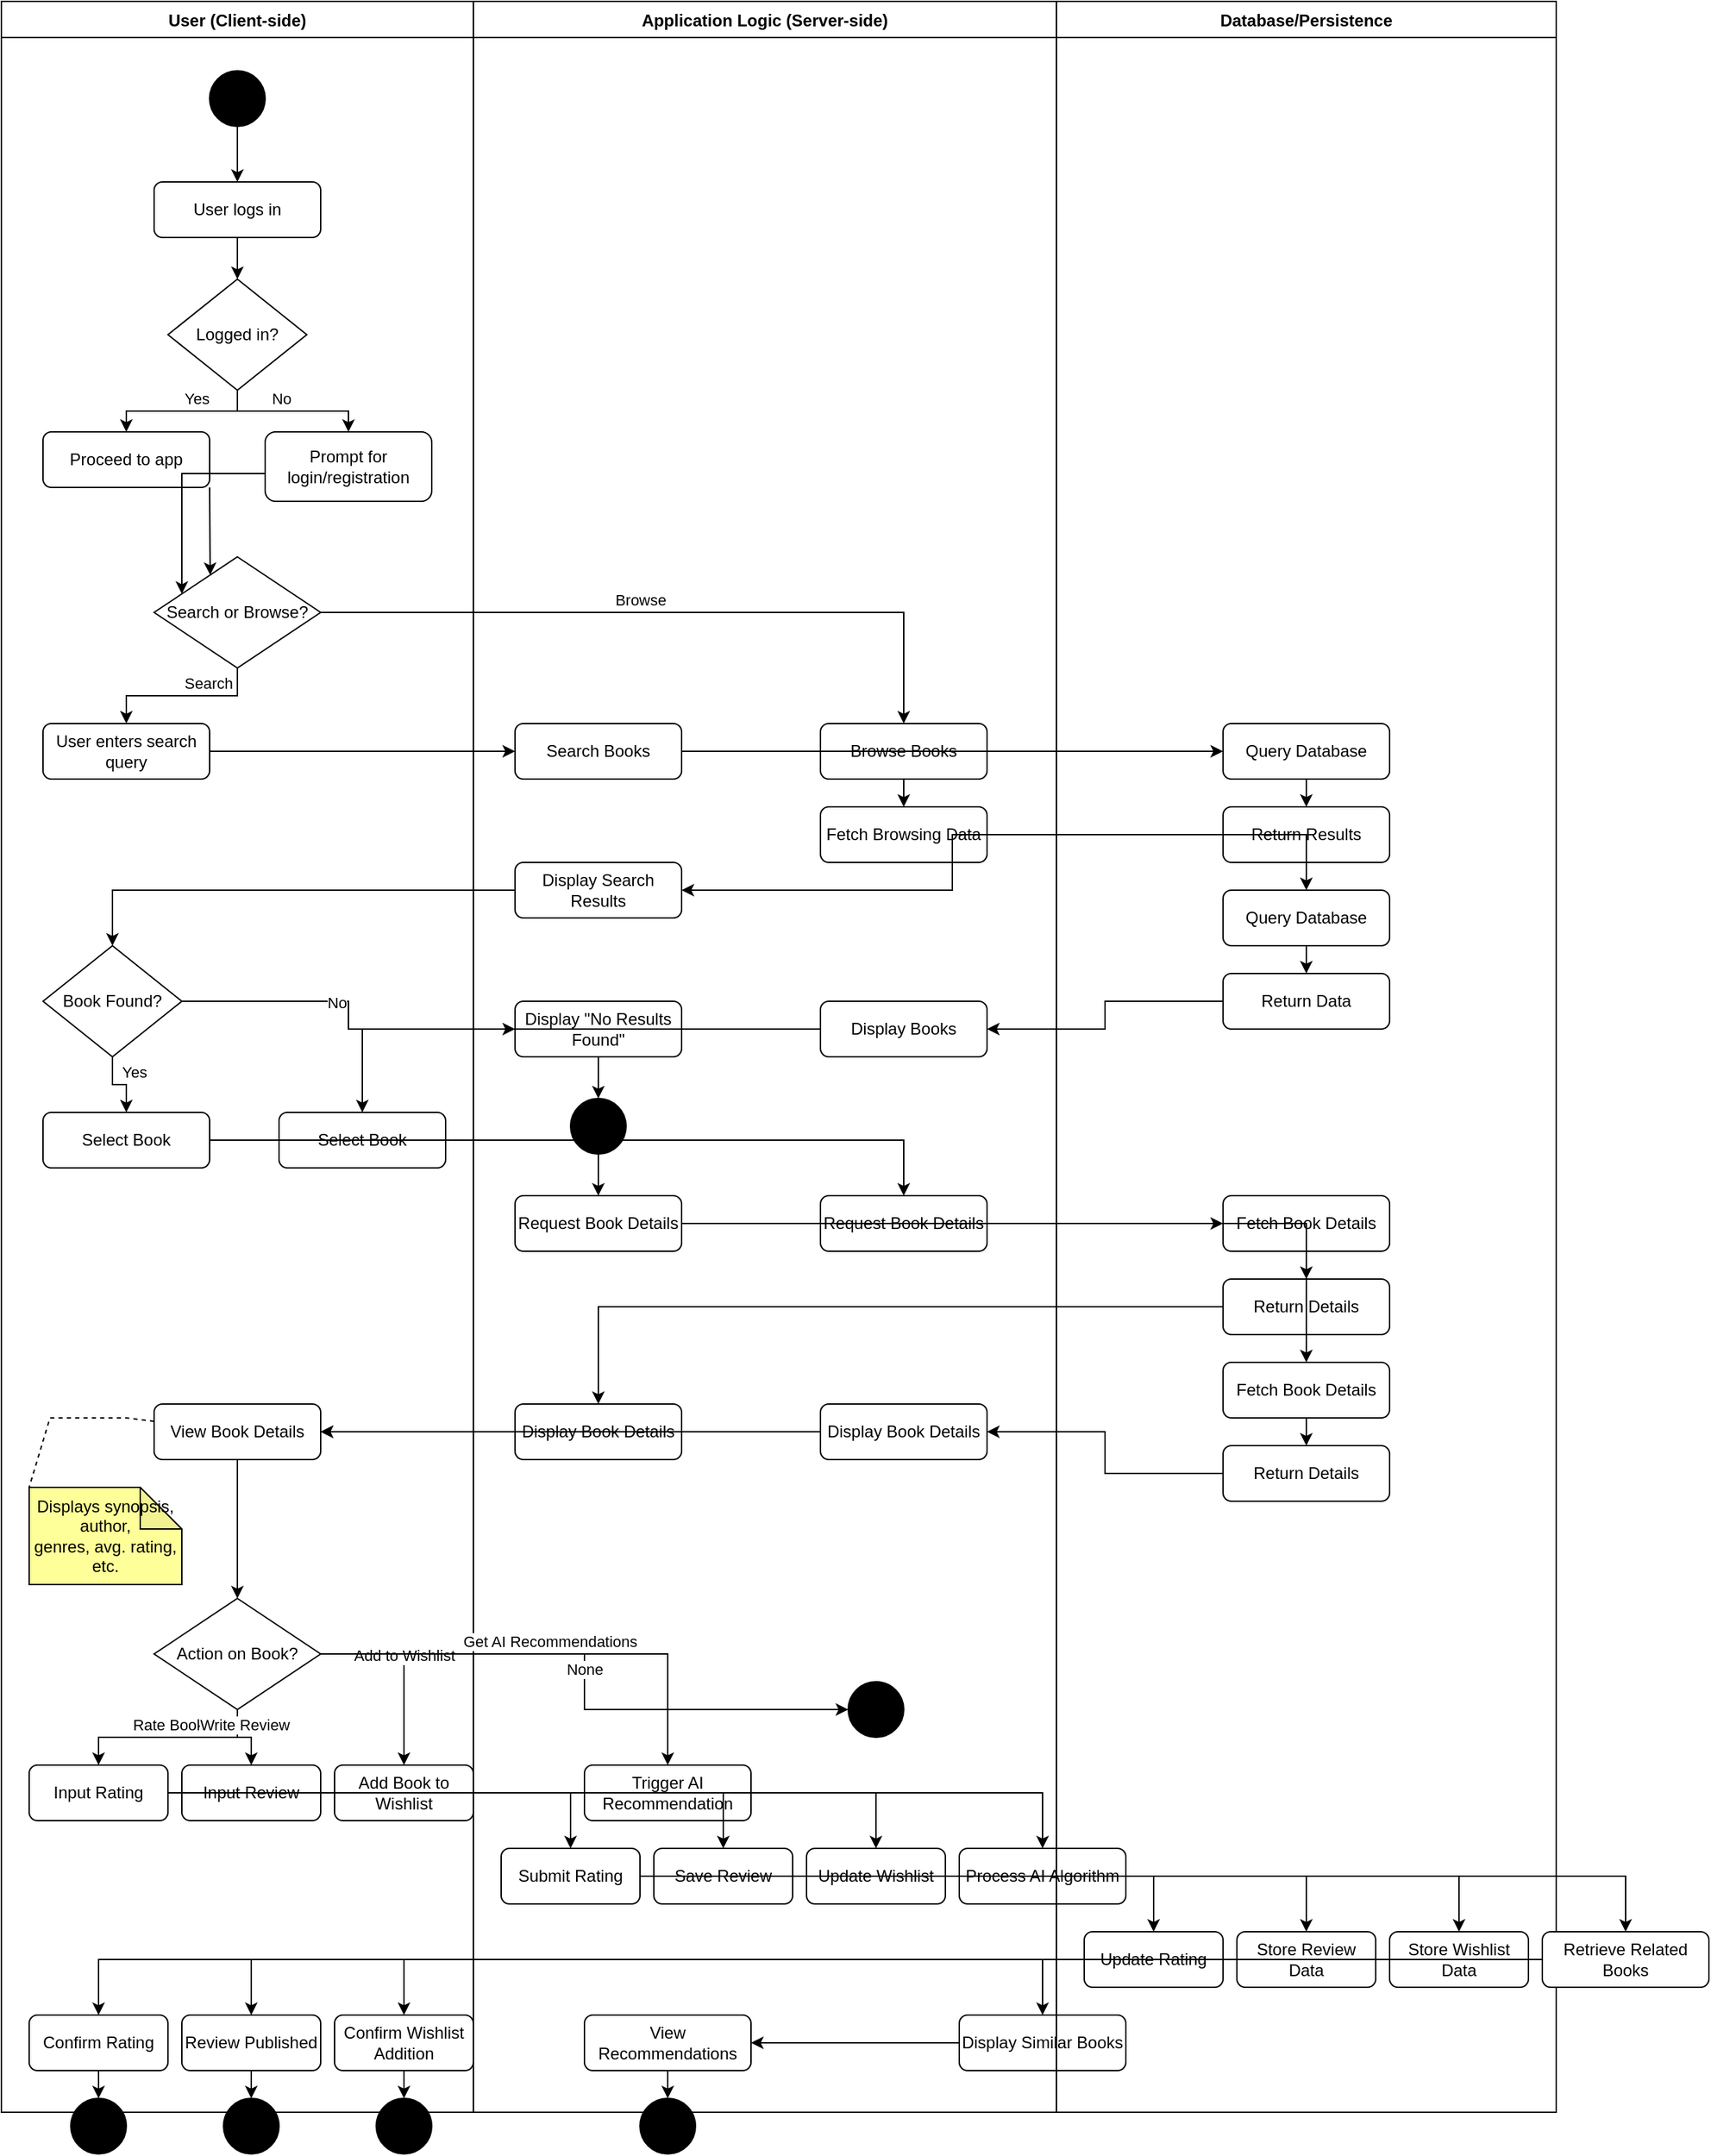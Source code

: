 <mxfile version="22.1.0" type="device">
  <diagram id="flowchart-diagram" name="Page-1">
    <mxGraphModel dx="1500" dy="800" grid="1" gridSize="10" guides="1" tooltips="1" connect="1" arrows="1" fold="1" page="1" pageScale="1" pageWidth="1200" pageHeight="1600" math="0" shadow="0">
      <root>
        <mxCell id="0" />
        <mxCell id="1" parent="0" />
        
        <mxCell id="swimlane_user" value="User (Client-side)" style="swimlane;fontStyle=1;startSize=26;" vertex="1" parent="1">
          <mxGeometry x="40" y="40" width="340" height="1520" as="geometry" />
        </mxCell>
        <mxCell id="swimlane_app" value="Application Logic (Server-side)" style="swimlane;fontStyle=1;startSize=26;" vertex="1" parent="1">
          <mxGeometry x="380" y="40" width="420" height="1520" as="geometry" />
        </mxCell>
        <mxCell id="swimlane_db" value="Database/Persistence" style="swimlane;fontStyle=1;startSize=26;" vertex="1" parent="1">
          <mxGeometry x="800" y="40" width="360" height="1520" as="geometry" />
        </mxCell>
        
        <mxCell id="start_node" style="ellipse;whiteSpace=wrap;html=1;aspect=fixed;fillColor=#000000;" vertex="1" parent="swimlane_user">
          <mxGeometry x="150" y="50" width="40" height="40" as="geometry" />
        </mxCell>
        <mxCell id="user_logs_in" value="User logs in" style="rounded=1;whiteSpace=wrap;html=1;" vertex="1" parent="swimlane_user">
          <mxGeometry x="110" y="130" width="120" height="40" as="geometry" />
        </mxCell>
        <mxCell id="logged_in_decision" value="Logged in?" style="rhombus;whiteSpace=wrap;html=1;" vertex="1" parent="swimlane_user">
          <mxGeometry x="120" y="200" width="100" height="80" as="geometry" />
        </mxCell>
        <mxCell id="proceed_to_app" value="Proceed to app" style="rounded=1;whiteSpace=wrap;html=1;" vertex="1" parent="swimlane_user">
          <mxGeometry x="30" y="310" width="120" height="40" as="geometry" />
        </mxCell>
        <mxCell id="prompt_login" value="Prompt for login/registration" style="rounded=1;whiteSpace=wrap;html=1;" vertex="1" parent="swimlane_user">
          <mxGeometry x="190" y="310" width="120" height="50" as="geometry" />
        </mxCell>
        <mxCell id="search_browse_decision" value="Search or Browse?" style="rhombus;whiteSpace=wrap;html=1;" vertex="1" parent="swimlane_user">
          <mxGeometry x="110" y="400" width="120" height="80" as="geometry" />
        </mxCell>
        <mxCell id="user_enters_search" value="User enters search query" style="rounded=1;whiteSpace=wrap;html=1;" vertex="1" parent="swimlane_user">
          <mxGeometry x="30" y="520" width="120" height="40" as="geometry" />
        </mxCell>
        <mxCell id="book_found_decision" value="Book Found?" style="rhombus;whiteSpace=wrap;html=1;" vertex="1" parent="swimlane_user">
          <mxGeometry x="30" y="680" width="100" height="80" as="geometry" />
        </mxCell>
        <mxCell id="select_book_search" value="Select Book" style="rounded=1;whiteSpace=wrap;html=1;" vertex="1" parent="swimlane_user">
          <mxGeometry x="30" y="800" width="120" height="40" as="geometry" />
        </mxCell>
        <mxCell id="select_book_browse" value="Select Book" style="rounded=1;whiteSpace=wrap;html=1;" vertex="1" parent="swimlane_user">
          <mxGeometry x="200" y="800" width="120" height="40" as="geometry" />
        </mxCell>
        <mxCell id="view_book_details" value="View Book Details" style="rounded=1;whiteSpace=wrap;html=1;" vertex="1" parent="swimlane_user">
          <mxGeometry x="110" y="1010" width="120" height="40" as="geometry" />
        </mxCell>
        <mxCell id="note_book_details" value="Displays synopsis, author,&lt;br&gt;genres, avg. rating, etc." style="shape=note;whiteSpace=wrap;html=1;backgroundOutline=1;darkOpacity=0.05;fillColor=#FFFF99;strokeColor=#000000;" vertex="1" parent="swimlane_user">
          <mxGeometry x="20" y="1070" width="110" height="70" as="geometry" />
        </mxCell>
        <mxCell id="action_on_book_decision" value="Action on Book?" style="rhombus;whiteSpace=wrap;html=1;" vertex="1" parent="swimlane_user">
          <mxGeometry x="110" y="1150" width="120" height="80" as="geometry" />
        </mxCell>
        <mxCell id="input_rating" value="Input Rating" style="rounded=1;whiteSpace=wrap;html=1;" vertex="1" parent="swimlane_user">
          <mxGeometry x="20" y="1270" width="100" height="40" as="geometry" />
        </mxCell>
        <mxCell id="input_review" value="Input Review" style="rounded=1;whiteSpace=wrap;html=1;" vertex="1" parent="swimlane_user">
          <mxGeometry x="130" y="1270" width="100" height="40" as="geometry" />
        </mxCell>
        <mxCell id="add_to_wishlist" value="Add Book to Wishlist" style="rounded=1;whiteSpace=wrap;html=1;" vertex="1" parent="swimlane_user">
          <mxGeometry x="240" y="1270" width="100" height="40" as="geometry" />
        </mxCell>
        <mxCell id="trigger_ai" value="Trigger AI Recommendation" style="rounded=1;whiteSpace=wrap;html=1;" vertex="1" parent="1">
          <mxGeometry x="460" y="1310" width="120" height="40" as="geometry" />
        </mxCell>
        <mxCell id="confirm_rating" value="Confirm Rating" style="rounded=1;whiteSpace=wrap;html=1;" vertex="1" parent="swimlane_user">
          <mxGeometry x="20" y="1450" width="100" height="40" as="geometry" />
        </mxCell>
        <mxCell id="review_published" value="Review Published" style="rounded=1;whiteSpace=wrap;html=1;" vertex="1" parent="swimlane_user">
          <mxGeometry x="130" y="1450" width="100" height="40" as="geometry" />
        </mxCell>
        <mxCell id="confirm_wishlist" value="Confirm Wishlist Addition" style="rounded=1;whiteSpace=wrap;html=1;" vertex="1" parent="swimlane_user">
          <mxGeometry x="240" y="1450" width="100" height="40" as="geometry" />
        </mxCell>
        <mxCell id="view_recommendations" value="View Recommendations" style="rounded=1;whiteSpace=wrap;html=1;" vertex="1" parent="1">
          <mxGeometry x="460" y="1490" width="120" height="40" as="geometry" />
        </mxCell>
        <mxCell id="end_node1" style="ellipse;shape=doubleEllipse;whiteSpace=wrap;html=1;aspect=fixed;fillColor=#000000;" vertex="1" parent="swimlane_user">
          <mxGeometry x="50" y="1510" width="40" height="40" as="geometry" />
        </mxCell>
        <mxCell id="end_node2" style="ellipse;shape=doubleEllipse;whiteSpace=wrap;html=1;aspect=fixed;fillColor=#000000;" vertex="1" parent="swimlane_user">
          <mxGeometry x="160" y="1510" width="40" height="40" as="geometry" />
        </mxCell>
        <mxCell id="end_node3" style="ellipse;shape=doubleEllipse;whiteSpace=wrap;html=1;aspect=fixed;fillColor=#000000;" vertex="1" parent="swimlane_user">
          <mxGeometry x="270" y="1510" width="40" height="40" as="geometry" />
        </mxCell>
        <mxCell id="end_node4" style="ellipse;shape=doubleEllipse;whiteSpace=wrap;html=1;aspect=fixed;fillColor=#000000;" vertex="1" parent="1">
          <mxGeometry x="500" y="1550" width="40" height="40" as="geometry" />
        </mxCell>
        
        <mxCell id="browse_books" value="Browse Books" style="rounded=1;whiteSpace=wrap;html=1;" vertex="1" parent="swimlane_app">
          <mxGeometry x="250" y="520" width="120" height="40" as="geometry" />
        </mxCell>
        <mxCell id="fetch_browsing_data" value="Fetch Browsing Data" style="rounded=1;whiteSpace=wrap;html=1;" vertex="1" parent="swimlane_app">
          <mxGeometry x="250" y="580" width="120" height="40" as="geometry" />
        </mxCell>
        <mxCell id="display_books" value="Display Books" style="rounded=1;whiteSpace=wrap;html=1;" vertex="1" parent="swimlane_app">
          <mxGeometry x="250" y="720" width="120" height="40" as="geometry" />
        </mxCell>
        <mxCell id="search_books" value="Search Books" style="rounded=1;whiteSpace=wrap;html=1;" vertex="1" parent="swimlane_app">
          <mxGeometry x="30" y="520" width="120" height="40" as="geometry" />
        </mxCell>
        <mxCell id="display_search_results" value="Display Search Results" style="rounded=1;whiteSpace=wrap;html=1;" vertex="1" parent="swimlane_app">
          <mxGeometry x="30" y="620" width="120" height="40" as="geometry" />
        </mxCell>
        <mxCell id="no_results_found" value='Display "No Results Found"' style="rounded=1;whiteSpace=wrap;html=1;" vertex="1" parent="swimlane_app">
          <mxGeometry x="30" y="720" width="120" height="40" as="geometry" />
        </mxCell>
        <mxCell id="end_node_no_results" style="ellipse;shape=doubleEllipse;whiteSpace=wrap;html=1;aspect=fixed;fillColor=#000000;" vertex="1" parent="swimlane_app">
          <mxGeometry x="70" y="790" width="40" height="40" as="geometry" />
        </mxCell>
        <mxCell id="request_book_details_search" value="Request Book Details" style="rounded=1;whiteSpace=wrap;html=1;" vertex="1" parent="swimlane_app">
          <mxGeometry x="30" y="860" width="120" height="40" as="geometry" />
        </mxCell>
        <mxCell id="request_book_details_browse" value="Request Book Details" style="rounded=1;whiteSpace=wrap;html=1;" vertex="1" parent="swimlane_app">
          <mxGeometry x="250" y="860" width="120" height="40" as="geometry" />
        </mxCell>
        <mxCell id="display_book_details_search" value="Display Book Details" style="rounded=1;whiteSpace=wrap;html=1;" vertex="1" parent="swimlane_app">
          <mxGeometry x="30" y="1010" width="120" height="40" as="geometry" />
        </mxCell>
        <mxCell id="display_book_details_browse" value="Display Book Details" style="rounded=1;whiteSpace=wrap;html=1;" vertex="1" parent="swimlane_app">
          <mxGeometry x="250" y="1010" width="120" height="40" as="geometry" />
        </mxCell>
        <mxCell id="submit_rating" value="Submit Rating" style="rounded=1;whiteSpace=wrap;html=1;" vertex="1" parent="swimlane_app">
          <mxGeometry x="20" y="1330" width="100" height="40" as="geometry" />
        </mxCell>
        <mxCell id="save_review" value="Save Review" style="rounded=1;whiteSpace=wrap;html=1;" vertex="1" parent="swimlane_app">
          <mxGeometry x="130" y="1330" width="100" height="40" as="geometry" />
        </mxCell>
        <mxCell id="update_wishlist" value="Update Wishlist" style="rounded=1;whiteSpace=wrap;html=1;" vertex="1" parent="swimlane_app">
          <mxGeometry x="240" y="1330" width="100" height="40" as="geometry" />
        </mxCell>
        <mxCell id="process_ai" value="Process AI Algorithm" style="rounded=1;whiteSpace=wrap;html=1;" vertex="1" parent="swimlane_app">
          <mxGeometry x="350" y="1330" width="120" height="40" as="geometry" />
        </mxCell>
        <mxCell id="display_similar_books" value="Display Similar Books" style="rounded=1;whiteSpace=wrap;html=1;" vertex="1" parent="swimlane_app">
          <mxGeometry x="350" y="1450" width="120" height="40" as="geometry" />
        </mxCell>
        <mxCell id="end_node_none" style="ellipse;shape=doubleEllipse;whiteSpace=wrap;html=1;aspect=fixed;fillColor=#000000;" vertex="1" parent="swimlane_app">
          <mxGeometry x="270" y="1210" width="40" height="40" as="geometry" />
        </mxCell>
        
        <mxCell id="query_db_search" value="Query Database" style="rounded=1;whiteSpace=wrap;html=1;" vertex="1" parent="swimlane_db">
          <mxGeometry x="120" y="520" width="120" height="40" as="geometry" />
        </mxCell>
        <mxCell id="return_results" value="Return Results" style="rounded=1;whiteSpace=wrap;html=1;" vertex="1" parent="swimlane_db">
          <mxGeometry x="120" y="580" width="120" height="40" as="geometry" />
        </mxCell>
        <mxCell id="query_db_browse" value="Query Database" style="rounded=1;whiteSpace=wrap;html=1;" vertex="1" parent="swimlane_db">
          <mxGeometry x="120" y="640" width="120" height="40" as="geometry" />
        </mxCell>
        <mxCell id="return_data" value="Return Data" style="rounded=1;whiteSpace=wrap;html=1;" vertex="1" parent="swimlane_db">
          <mxGeometry x="120" y="700" width="120" height="40" as="geometry" />
        </mxCell>
        <mxCell id="fetch_book_details_search" value="Fetch Book Details" style="rounded=1;whiteSpace=wrap;html=1;" vertex="1" parent="swimlane_db">
          <mxGeometry x="120" y="860" width="120" height="40" as="geometry" />
        </mxCell>
        <mxCell id="return_details_search" value="Return Details" style="rounded=1;whiteSpace=wrap;html=1;" vertex="1" parent="swimlane_db">
          <mxGeometry x="120" y="920" width="120" height="40" as="geometry" />
        </mxCell>
        <mxCell id="fetch_book_details_browse" value="Fetch Book Details" style="rounded=1;whiteSpace=wrap;html=1;" vertex="1" parent="swimlane_db">
          <mxGeometry x="120" y="980" width="120" height="40" as="geometry" />
        </mxCell>
        <mxCell id="return_details_browse" value="Return Details" style="rounded=1;whiteSpace=wrap;html=1;" vertex="1" parent="swimlane_db">
          <mxGeometry x="120" y="1040" width="120" height="40" as="geometry" />
        </mxCell>
        <mxCell id="update_rating" value="Update Rating" style="rounded=1;whiteSpace=wrap;html=1;" vertex="1" parent="swimlane_db">
          <mxGeometry x="20" y="1390" width="100" height="40" as="geometry" />
        </mxCell>
        <mxCell id="store_review_data" value="Store Review Data" style="rounded=1;whiteSpace=wrap;html=1;" vertex="1" parent="swimlane_db">
          <mxGeometry x="130" y="1390" width="100" height="40" as="geometry" />
        </mxCell>
        <mxCell id="store_wishlist_data" value="Store Wishlist Data" style="rounded=1;whiteSpace=wrap;html=1;" vertex="1" parent="swimlane_db">
          <mxGeometry x="240" y="1390" width="100" height="40" as="geometry" />
        </mxCell>
        <mxCell id="retrieve_related_books" value="Retrieve Related Books" style="rounded=1;whiteSpace=wrap;html=1;" vertex="1" parent="swimlane_db">
          <mxGeometry x="350" y="1390" width="120" height="40" as="geometry" />
        </mxCell>
        
        <mxCell id="edge1" style="edgeStyle=orthogonalEdgeStyle;rounded=0;html=1;" edge="1" parent="1" source="start_node" target="user_logs_in">
          <mxGeometry relative="1" as="geometry" />
        </mxCell>
        <mxCell id="edge2" style="edgeStyle=orthogonalEdgeStyle;rounded=0;html=1;" edge="1" parent="1" source="user_logs_in" target="logged_in_decision">
          <mxGeometry relative="1" as="geometry" />
        </mxCell>
        <mxCell id="edge3" value="Yes" style="edgeStyle=orthogonalEdgeStyle;rounded=0;html=1;align=left;verticalAlign=bottom;" edge="1" parent="1" source="logged_in_decision" target="proceed_to_app">
          <mxGeometry relative="1" as="geometry" />
        </mxCell>
        <mxCell id="edge4" value="No" style="edgeStyle=orthogonalEdgeStyle;rounded=0;html=1;align=right;verticalAlign=bottom;" edge="1" parent="1" source="logged_in_decision" target="prompt_login">
          <mxGeometry relative="1" as="geometry" />
        </mxCell>
        <mxCell id="edge5" style="edgeStyle=orthogonalEdgeStyle;rounded=0;html=1;" edge="1" parent="1" source="proceed_to_app" target="search_browse_decision">
          <mxGeometry relative="1" as="geometry">
            <Array as="points">
              <mxPoint x="90" y="380" />
              <mxPoint x="170" y="380" />
            </Array>
          </mxGeometry>
        </mxCell>
        <mxCell id="edge6" style="edgeStyle=orthogonalEdgeStyle;rounded=0;html=1;" edge="1" parent="1" source="prompt_login" target="search_browse_decision">
          <mxGeometry relative="1" as="geometry">
            <Array as="points">
              <mxPoint x="250" y="380" />
              <mxPoint x="170" y="380" />
            </Array>
          </mxGeometry>
        </mxCell>
        <mxCell id="edge7" value="Search" style="edgeStyle=orthogonalEdgeStyle;rounded=0;html=1;align=left;verticalAlign=bottom;" edge="1" parent="1" source="search_browse_decision" target="user_enters_search">
          <mxGeometry relative="1" as="geometry" />
        </mxCell>
        <mxCell id="edge8" value="Browse" style="edgeStyle=orthogonalEdgeStyle;rounded=0;html=1;align=right;verticalAlign=bottom;" edge="1" parent="1" source="search_browse_decision" target="browse_books">
          <mxGeometry relative="1" as="geometry" />
        </mxCell>
        <mxCell id="edge9" style="edgeStyle=orthogonalEdgeStyle;rounded=0;html=1;" edge="1" parent="1" source="user_enters_search" target="search_books">
          <mxGeometry relative="1" as="geometry" />
        </mxCell>
        <mxCell id="edge10" style="edgeStyle=orthogonalEdgeStyle;rounded=0;html=1;" edge="1" parent="1" source="search_books" target="query_db_search">
          <mxGeometry relative="1" as="geometry" />
        </mxCell>
        <mxCell id="edge11" style="edgeStyle=orthogonalEdgeStyle;rounded=0;html=1;" edge="1" parent="1" source="query_db_search" target="return_results">
          <mxGeometry relative="1" as="geometry" />
        </mxCell>
        <mxCell id="edge12" style="edgeStyle=orthogonalEdgeStyle;rounded=0;html=1;" edge="1" parent="1" source="return_results" target="display_search_results">
          <mxGeometry relative="1" as="geometry" />
        </mxCell>
        <mxCell id="edge13" style="edgeStyle=orthogonalEdgeStyle;rounded=0;html=1;" edge="1" parent="1" source="display_search_results" target="book_found_decision">
          <mxGeometry relative="1" as="geometry" />
        </mxCell>
        <mxCell id="edge14" value="Yes" style="edgeStyle=orthogonalEdgeStyle;rounded=0;html=1;align=left;verticalAlign=bottom;" edge="1" parent="1" source="book_found_decision" target="select_book_search">
          <mxGeometry relative="1" as="geometry" />
        </mxCell>
        <mxCell id="edge15" value="No" style="edgeStyle=orthogonalEdgeStyle;rounded=0;html=1;align=right;verticalAlign=bottom;" edge="1" parent="1" source="book_found_decision" target="no_results_found">
          <mxGeometry relative="1" as="geometry" />
        </mxCell>
        <mxCell id="edge16" style="edgeStyle=orthogonalEdgeStyle;rounded=0;html=1;" edge="1" parent="1" source="no_results_found" target="end_node_no_results">
          <mxGeometry relative="1" as="geometry" />
        </mxCell>
        <mxCell id="edge17" style="edgeStyle=orthogonalEdgeStyle;rounded=0;html=1;" edge="1" parent="1" source="browse_books" target="fetch_browsing_data">
          <mxGeometry relative="1" as="geometry" />
        </mxCell>
        <mxCell id="edge18" style="edgeStyle=orthogonalEdgeStyle;rounded=0;html=1;" edge="1" parent="1" source="fetch_browsing_data" target="query_db_browse">
          <mxGeometry relative="1" as="geometry" />
        </mxCell>
        <mxCell id="edge19" style="edgeStyle=orthogonalEdgeStyle;rounded=0;html=1;" edge="1" parent="1" source="query_db_browse" target="return_data">
          <mxGeometry relative="1" as="geometry" />
        </mxCell>
        <mxCell id="edge20" style="edgeStyle=orthogonalEdgeStyle;rounded=0;html=1;" edge="1" parent="1" source="return_data" target="display_books">
          <mxGeometry relative="1" as="geometry" />
        </mxCell>
        <mxCell id="edge21" style="edgeStyle=orthogonalEdgeStyle;rounded=0;html=1;" edge="1" parent="1" source="display_books" target="select_book_browse">
          <mxGeometry relative="1" as="geometry" />
        </mxCell>
        <mxCell id="edge22" style="edgeStyle=orthogonalEdgeStyle;rounded=0;html=1;" edge="1" parent="1" source="select_book_search" target="request_book_details_search">
          <mxGeometry relative="1" as="geometry" />
        </mxCell>
        <mxCell id="edge23" style="edgeStyle=orthogonalEdgeStyle;rounded=0;html=1;" edge="1" parent="1" source="select_book_browse" target="request_book_details_browse">
          <mxGeometry relative="1" as="geometry" />
        </mxCell>
        <mxCell id="edge24" style="edgeStyle=orthogonalEdgeStyle;rounded=0;html=1;" edge="1" parent="1" source="request_book_details_search" target="fetch_book_details_search">
          <mxGeometry relative="1" as="geometry" />
        </mxCell>
        <mxCell id="edge25" style="edgeStyle=orthogonalEdgeStyle;rounded=0;html=1;" edge="1" parent="1" source="request_book_details_browse" target="fetch_book_details_browse">
          <mxGeometry relative="1" as="geometry" />
        </mxCell>
        <mxCell id="edge26" style="edgeStyle=orthogonalEdgeStyle;rounded=0;html=1;" edge="1" parent="1" source="fetch_book_details_search" target="return_details_search">
          <mxGeometry relative="1" as="geometry" />
        </mxCell>
        <mxCell id="edge27" style="edgeStyle=orthogonalEdgeStyle;rounded=0;html=1;" edge="1" parent="1" source="return_details_search" target="display_book_details_search">
          <mxGeometry relative="1" as="geometry" />
        </mxCell>
        <mxCell id="edge28" style="edgeStyle=orthogonalEdgeStyle;rounded=0;html=1;" edge="1" parent="1" source="fetch_book_details_browse" target="return_details_browse">
          <mxGeometry relative="1" as="geometry" />
        </mxCell>
        <mxCell id="edge29" style="edgeStyle=orthogonalEdgeStyle;rounded=0;html=1;" edge="1" parent="1" source="return_details_browse" target="display_book_details_browse">
          <mxGeometry relative="1" as="geometry" />
        </mxCell>
        <mxCell id="edge30" style="edgeStyle=orthogonalEdgeStyle;rounded=0;html=1;" edge="1" parent="1" source="display_book_details_search" target="view_book_details">
          <mxGeometry relative="1" as="geometry" />
        </mxCell>
        <mxCell id="edge31" style="edgeStyle=orthogonalEdgeStyle;rounded=0;html=1;" edge="1" parent="1" source="display_book_details_browse" target="view_book_details">
          <mxGeometry relative="1" as="geometry" />
        </mxCell>
        <mxCell id="edge32" style="edgeStyle=orthogonalEdgeStyle;rounded=0;html=1;" edge="1" parent="1" source="view_book_details" target="action_on_book_decision">
          <mxGeometry relative="1" as="geometry" />
        </mxCell>
        <mxCell id="edge_note_connector" style="endArrow=none;dashed=1;html=1;rounded=0;entryX=0;entryY=0;entryDx=0;entryDy=0;" edge="1" parent="1" source="view_book_details" target="note_book_details">
          <mxGeometry width="50" height="50" relative="1" as="geometry">
            <mxPoint x="110" y="1050" as="sourcePoint" />
            <mxPoint x="75" y="1070" as="targetPoint" />
            <Array as="points">
              <mxPoint x="130" y="1060" />
              <mxPoint x="75" y="1060" />
            </Array>
          </mxGeometry>
        </mxCell>
        <mxCell id="edge33" value="Rate Book" style="edgeStyle=orthogonalEdgeStyle;rounded=0;html=1;align=center;verticalAlign=bottom;" edge="1" parent="1" source="action_on_book_decision" target="input_rating">
          <mxGeometry relative="1" as="geometry" />
        </mxCell>
        <mxCell id="edge34" value="Write Review" style="edgeStyle=orthogonalEdgeStyle;rounded=0;html=1;align=center;verticalAlign=bottom;" edge="1" parent="1" source="action_on_book_decision" target="input_review">
          <mxGeometry relative="1" as="geometry" />
        </mxCell>
        <mxCell id="edge35" value="Add to Wishlist" style="edgeStyle=orthogonalEdgeStyle;rounded=0;html=1;align=center;verticalAlign=bottom;" edge="1" parent="1" source="action_on_book_decision" target="add_to_wishlist">
          <mxGeometry relative="1" as="geometry" />
        </mxCell>
        <mxCell id="edge36" value="Get AI Recommendations" style="edgeStyle=orthogonalEdgeStyle;rounded=0;html=1;align=center;verticalAlign=bottom;" edge="1" parent="1" source="action_on_book_decision" target="trigger_ai">
          <mxGeometry relative="1" as="geometry" />
        </mxCell>
        <mxCell id="edge37" value="None" style="edgeStyle=orthogonalEdgeStyle;rounded=0;html=1;align=center;verticalAlign=bottom;" edge="1" parent="1" source="action_on_book_decision" target="end_node_none">
          <mxGeometry relative="1" as="geometry" />
        </mxCell>
        <mxCell id="edge38" style="edgeStyle=orthogonalEdgeStyle;rounded=0;html=1;" edge="1" parent="1" source="input_rating" target="submit_rating">
          <mxGeometry relative="1" as="geometry" />
        </mxCell>
        <mxCell id="edge39" style="edgeStyle=orthogonalEdgeStyle;rounded=0;html=1;" edge="1" parent="1" source="submit_rating" target="update_rating">
          <mxGeometry relative="1" as="geometry" />
        </mxCell>
        <mxCell id="edge40" style="edgeStyle=orthogonalEdgeStyle;rounded=0;html=1;" edge="1" parent="1" source="update_rating" target="confirm_rating">
          <mxGeometry relative="1" as="geometry" />
        </mxCell>
        <mxCell id="edge41" style="edgeStyle=orthogonalEdgeStyle;rounded=0;html=1;" edge="1" parent="1" source="confirm_rating" target="end_node1">
          <mxGeometry relative="1" as="geometry" />
        </mxCell>
        <mxCell id="edge42" style="edgeStyle=orthogonalEdgeStyle;rounded=0;html=1;" edge="1" parent="1" source="input_review" target="save_review">
          <mxGeometry relative="1" as="geometry" />
        </mxCell>
        <mxCell id="edge43" style="edgeStyle=orthogonalEdgeStyle;rounded=0;html=1;" edge="1" parent="1" source="save_review" target="store_review_data">
          <mxGeometry relative="1" as="geometry" />
        </mxCell>
        <mxCell id="edge44" style="edgeStyle=orthogonalEdgeStyle;rounded=0;html=1;" edge="1" parent="1" source="store_review_data" target="review_published">
          <mxGeometry relative="1" as="geometry" />
        </mxCell>
        <mxCell id="edge45" style="edgeStyle=orthogonalEdgeStyle;rounded=0;html=1;" edge="1" parent="1" source="review_published" target="end_node2">
          <mxGeometry relative="1" as="geometry" />
        </mxCell>
        <mxCell id="edge46" style="edgeStyle=orthogonalEdgeStyle;rounded=0;html=1;" edge="1" parent="1" source="add_to_wishlist" target="update_wishlist">
          <mxGeometry relative="1" as="geometry" />
        </mxCell>
        <mxCell id="edge47" style="edgeStyle=orthogonalEdgeStyle;rounded=0;html=1;" edge="1" parent="1" source="update_wishlist" target="store_wishlist_data">
          <mxGeometry relative="1" as="geometry" />
        </mxCell>
        <mxCell id="edge48" style="edgeStyle=orthogonalEdgeStyle;rounded=0;html=1;" edge="1" parent="1" source="store_wishlist_data" target="confirm_wishlist">
          <mxGeometry relative="1" as="geometry" />
        </mxCell>
        <mxCell id="edge49" style="edgeStyle=orthogonalEdgeStyle;rounded=0;html=1;" edge="1" parent="1" source="confirm_wishlist" target="end_node3">
          <mxGeometry relative="1" as="geometry" />
        </mxCell>
        <mxCell id="edge50" style="edgeStyle=orthogonalEdgeStyle;rounded=0;html=1;" edge="1" parent="1" source="trigger_ai" target="process_ai">
          <mxGeometry relative="1" as="geometry" />
        </mxCell>
        <mxCell id="edge51" style="edgeStyle=orthogonalEdgeStyle;rounded=0;html=1;" edge="1" parent="1" source="process_ai" target="retrieve_related_books">
          <mxGeometry relative="1" as="geometry" />
        </mxCell>
        <mxCell id="edge52" style="edgeStyle=orthogonalEdgeStyle;rounded=0;html=1;" edge="1" parent="1" source="retrieve_related_books" target="display_similar_books">
          <mxGeometry relative="1" as="geometry" />
        </mxCell>
        <mxCell id="edge53" style="edgeStyle=orthogonalEdgeStyle;rounded=0;html=1;" edge="1" parent="1" source="display_similar_books" target="view_recommendations">
          <mxGeometry relative="1" as="geometry" />
        </mxCell>
        <mxCell id="edge54" style="edgeStyle=orthogonalEdgeStyle;rounded=0;html=1;" edge="1" parent="1" source="view_recommendations" target="end_node4">
          <mxGeometry relative="1" as="geometry" />
        </mxCell>
      </root>
    </mxGraphModel>
  </diagram>
</mxfile>